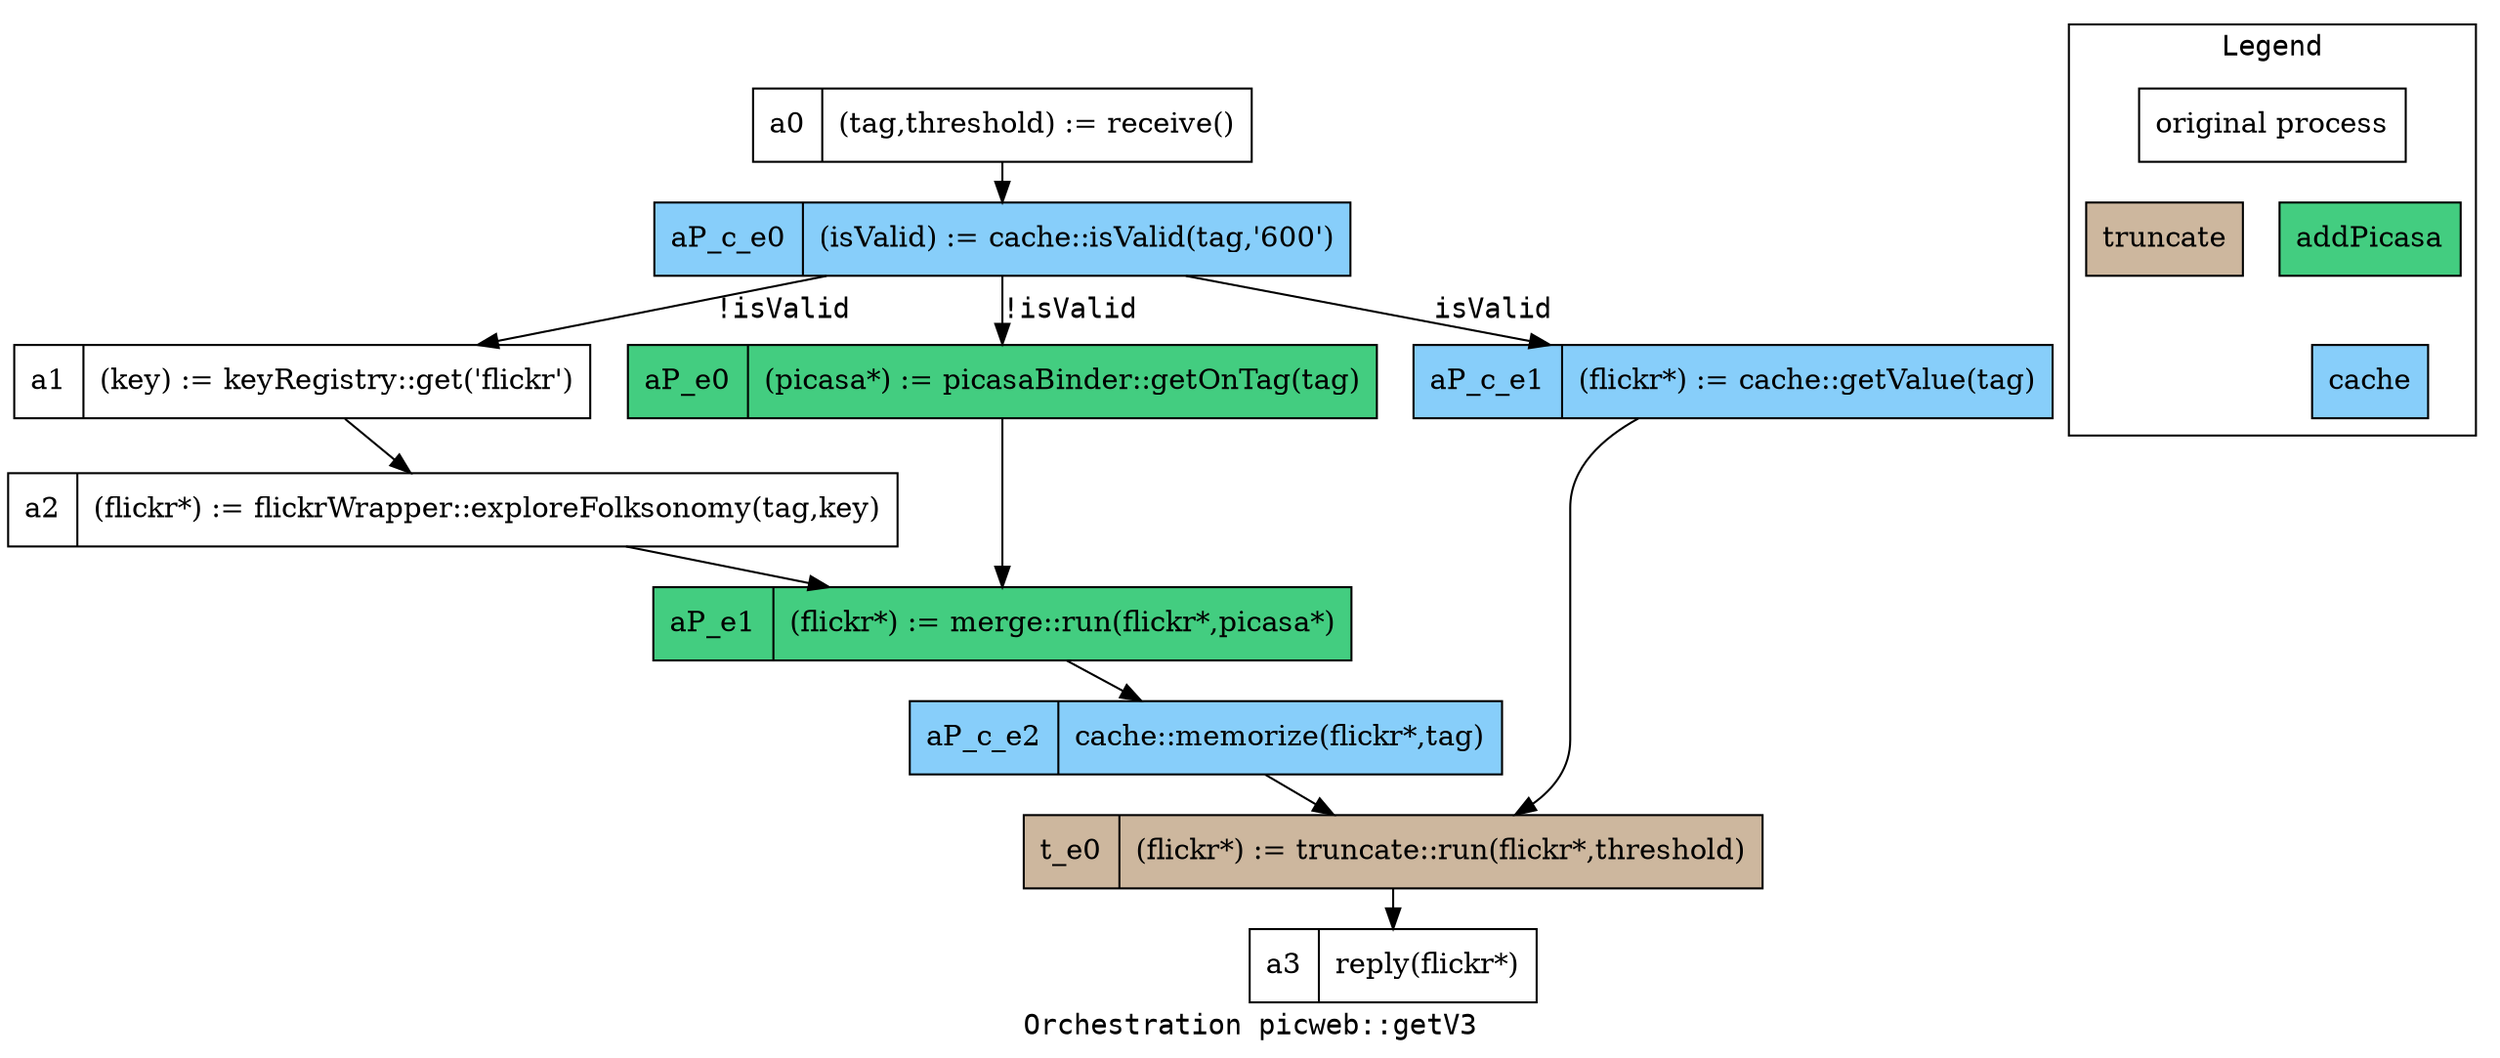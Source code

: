 digraph picweb_getV3 {
  fontname=Courier;
  node [shape=record];
  edge [fontname=Courier];
  label="Orchestration picweb::getV3"
  
  picweb_getV3_a0 [label="a0|(tag,threshold) := receive()"];
  picweb_getV3_a1 [label="a1|(key) := keyRegistry::get('flickr')"];
  picweb_getV3_a2 [label="a2|(flickr*) := flickrWrapper::exploreFolksonomy(tag,key)"];
  picweb_getV3_a3 [label="a3|reply(flickr*)"];
  picweb_getV3_t_e0 [label="t_e0|(flickr*) := truncate::run(flickr*,threshold)",style=filled, fillcolor="bisque3"];
  picweb_getV3_aP_e0 [label="aP_e0|(picasa*) := picasaBinder::getOnTag(tag)", style=filled, fillcolor="seagreen3"];
  picweb_getV3_aP_e1 [label="aP_e1|(flickr*) := merge::run(flickr*,picasa*)", style=filled, fillcolor="seagreen3"];
  picweb_getV3_aP_c_e0 [label="aP_c_e0|(isValid) := cache::isValid(tag,'600')", style=filled, fillcolor="lightskyblue"];
  picweb_getV3_aP_c_e1 [label="aP_c_e1|(flickr*) := cache::getValue(tag)", style=filled, fillcolor="lightskyblue"];
  picweb_getV3_aP_c_e2 [label="aP_c_e2|cache::memorize(flickr*,tag)", style=filled, fillcolor="lightskyblue"];
  
  picweb_getV3_a0 -> picweb_getV3_aP_c_e0 ;
  picweb_getV3_a1 -> picweb_getV3_a2 ;
  picweb_getV3_a2 -> picweb_getV3_aP_e1 ;
  picweb_getV3_t_e0 -> picweb_getV3_a3 ;
  picweb_getV3_aP_e0 -> picweb_getV3_aP_e1 ;
  picweb_getV3_aP_e1 -> picweb_getV3_aP_c_e2 ;
  picweb_getV3_aP_c_e0 -> picweb_getV3_a1 [label="!isValid"];
  picweb_getV3_aP_c_e0 -> picweb_getV3_aP_e0 [label="!isValid"];
  picweb_getV3_aP_c_e0 -> picweb_getV3_aP_c_e1 [label="isValid"];
  picweb_getV3_aP_c_e1 -> picweb_getV3_t_e0 ;
  picweb_getV3_aP_c_e2 -> picweb_getV3_t_e0 ;

subgraph cluster_legend {
          label = "Legend";
          ranksep=0.02;
          orig [label="original process"];
          t [label="truncate", style=filled, fillcolor="bisque3"];
	  aP [label="addPicasa", style=filled, fillcolor="seagreen3"];
	  c [label="cache", style=filled, fillcolor="lightskyblue"];
          orig -> t [style="invis",arrowsize=0];
	  orig -> aP [style="invis",arrowsize=0];
	  aP -> c [style="invis",arrowsize=0];
  }


} 
